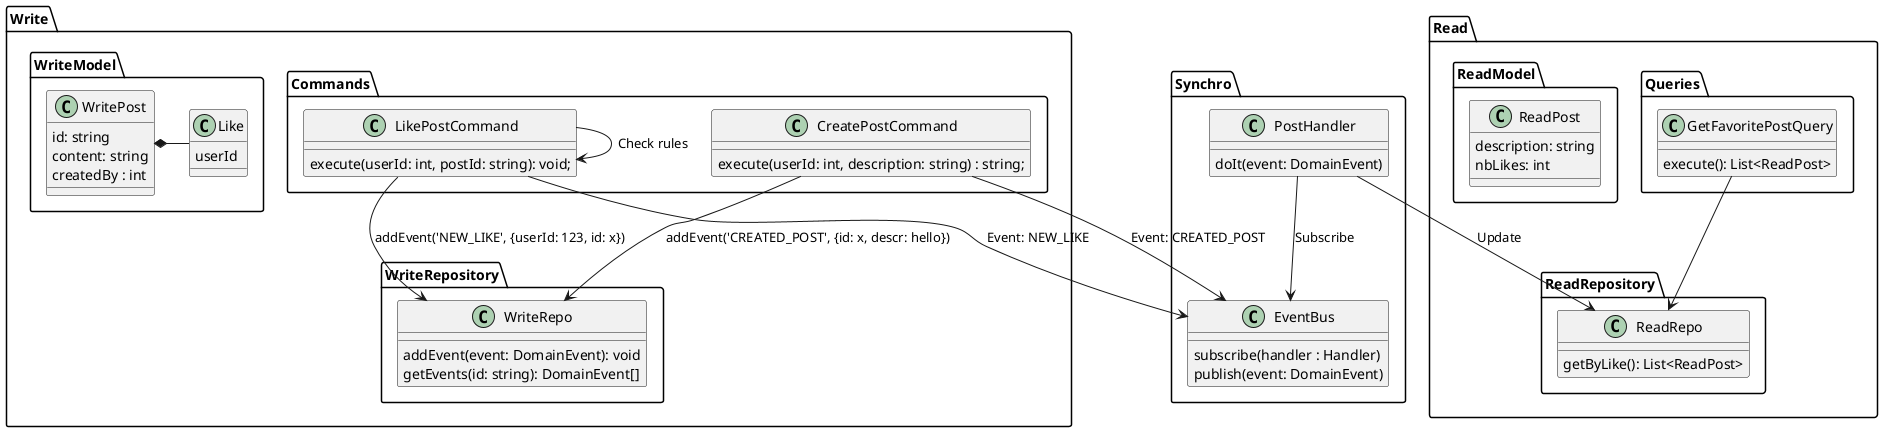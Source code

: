 @startuml
'https://plantuml.com/class-diagram

package Read {
  package Queries {
    class GetFavoritePostQuery {
      execute(): List<ReadPost>
    }
  }

  package ReadModel {
    class ReadPost {
      description: string
      nbLikes: int
    }
  }

  package ReadRepository {
    class ReadRepo {
      getByLike(): List<ReadPost>
    }
  }
}

package Write {
  package Commands {
    class CreatePostCommand {
      execute(userId: int, description: string) : string;
    }

    class LikePostCommand {
      execute(userId: int, postId: string): void;
    }
  }

  package WriteModel {
    class WritePost {
      id: string
      content: string
      createdBy : int
    }

    class Like {
      userId
    }

    WritePost *- Like
  }

  package WriteRepository {
    class WriteRepo {
      addEvent(event: DomainEvent): void
      getEvents(id: string): DomainEvent[]
    }

  }

}

package Synchro {
  class EventBus {
    subscribe(handler : Handler)
    publish(event: DomainEvent)
  }

  class PostHandler {
    doIt(event: DomainEvent)
  }
}

CreatePostCommand --> WriteRepo : "addEvent('CREATED_POST', {id: x, descr: hello})"
LikePostCommand --> WriteRepo : "addEvent('NEW_LIKE', {userId: 123, id: x})"

GetFavoritePostQuery --> ReadRepo

CreatePostCommand --> EventBus : "Event: CREATED_POST"
LikePostCommand --> EventBus : "Event: NEW_LIKE"
LikePostCommand -> LikePostCommand : "Check rules"
PostHandler --> EventBus : "Subscribe"
PostHandler --> ReadRepo : "Update"

@enduml
